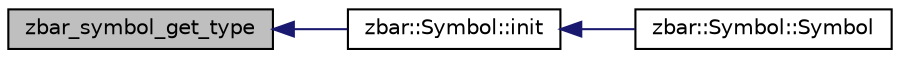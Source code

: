 digraph G
{
  edge [fontname="Helvetica",fontsize="10",labelfontname="Helvetica",labelfontsize="10"];
  node [fontname="Helvetica",fontsize="10",shape=record];
  rankdir=LR;
  Node1 [label="zbar_symbol_get_type",height=0.2,width=0.4,color="black", fillcolor="grey75", style="filled" fontcolor="black"];
  Node1 -> Node2 [dir=back,color="midnightblue",fontsize="10",style="solid",fontname="Helvetica"];
  Node2 [label="zbar::Symbol::init",height=0.2,width=0.4,color="black", fillcolor="white", style="filled",URL="$classzbar_1_1_symbol.html#a914fc886337e14002171dd3e89aa0c5a",tooltip="(re)initialize Symbol from C symbol object."];
  Node2 -> Node3 [dir=back,color="midnightblue",fontsize="10",style="solid",fontname="Helvetica"];
  Node3 [label="zbar::Symbol::Symbol",height=0.2,width=0.4,color="black", fillcolor="white", style="filled",URL="$classzbar_1_1_symbol.html#afd11227460e70ec1b45d5e9f90a0b9ee",tooltip="constructor."];
}
